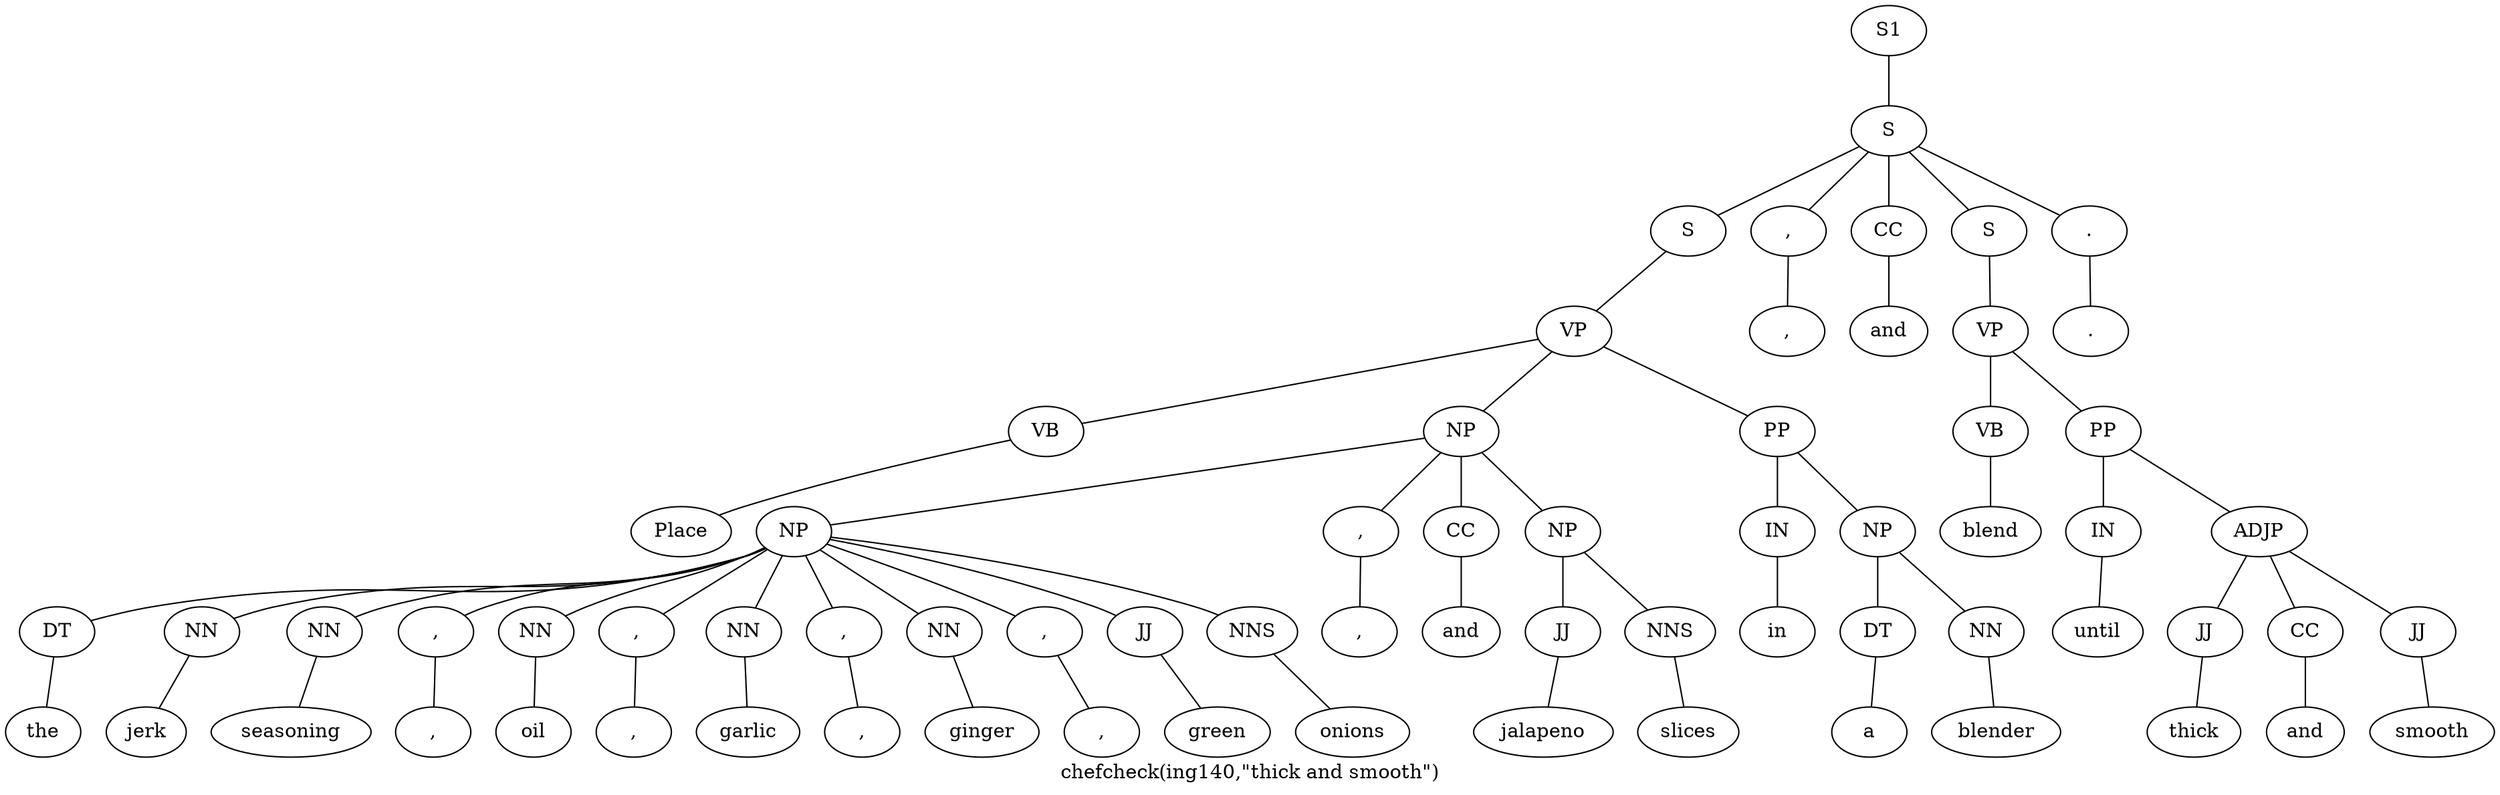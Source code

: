 graph SyntaxGraph {
	label = "chefcheck(ing140,\"thick and smooth\")";
	Node0 [label="S1"];
	Node1 [label="S"];
	Node2 [label="S"];
	Node3 [label="VP"];
	Node4 [label="VB"];
	Node5 [label="Place"];
	Node6 [label="NP"];
	Node7 [label="NP"];
	Node8 [label="DT"];
	Node9 [label="the"];
	Node10 [label="NN"];
	Node11 [label="jerk"];
	Node12 [label="NN"];
	Node13 [label="seasoning"];
	Node14 [label=","];
	Node15 [label=","];
	Node16 [label="NN"];
	Node17 [label="oil"];
	Node18 [label=","];
	Node19 [label=","];
	Node20 [label="NN"];
	Node21 [label="garlic"];
	Node22 [label=","];
	Node23 [label=","];
	Node24 [label="NN"];
	Node25 [label="ginger"];
	Node26 [label=","];
	Node27 [label=","];
	Node28 [label="JJ"];
	Node29 [label="green"];
	Node30 [label="NNS"];
	Node31 [label="onions"];
	Node32 [label=","];
	Node33 [label=","];
	Node34 [label="CC"];
	Node35 [label="and"];
	Node36 [label="NP"];
	Node37 [label="JJ"];
	Node38 [label="jalapeno"];
	Node39 [label="NNS"];
	Node40 [label="slices"];
	Node41 [label="PP"];
	Node42 [label="IN"];
	Node43 [label="in"];
	Node44 [label="NP"];
	Node45 [label="DT"];
	Node46 [label="a"];
	Node47 [label="NN"];
	Node48 [label="blender"];
	Node49 [label=","];
	Node50 [label=","];
	Node51 [label="CC"];
	Node52 [label="and"];
	Node53 [label="S"];
	Node54 [label="VP"];
	Node55 [label="VB"];
	Node56 [label="blend"];
	Node57 [label="PP"];
	Node58 [label="IN"];
	Node59 [label="until"];
	Node60 [label="ADJP"];
	Node61 [label="JJ"];
	Node62 [label="thick"];
	Node63 [label="CC"];
	Node64 [label="and"];
	Node65 [label="JJ"];
	Node66 [label="smooth"];
	Node67 [label="."];
	Node68 [label="."];

	Node0 -- Node1;
	Node1 -- Node2;
	Node1 -- Node49;
	Node1 -- Node51;
	Node1 -- Node53;
	Node1 -- Node67;
	Node2 -- Node3;
	Node3 -- Node4;
	Node3 -- Node6;
	Node3 -- Node41;
	Node4 -- Node5;
	Node6 -- Node7;
	Node6 -- Node32;
	Node6 -- Node34;
	Node6 -- Node36;
	Node7 -- Node8;
	Node7 -- Node10;
	Node7 -- Node12;
	Node7 -- Node14;
	Node7 -- Node16;
	Node7 -- Node18;
	Node7 -- Node20;
	Node7 -- Node22;
	Node7 -- Node24;
	Node7 -- Node26;
	Node7 -- Node28;
	Node7 -- Node30;
	Node8 -- Node9;
	Node10 -- Node11;
	Node12 -- Node13;
	Node14 -- Node15;
	Node16 -- Node17;
	Node18 -- Node19;
	Node20 -- Node21;
	Node22 -- Node23;
	Node24 -- Node25;
	Node26 -- Node27;
	Node28 -- Node29;
	Node30 -- Node31;
	Node32 -- Node33;
	Node34 -- Node35;
	Node36 -- Node37;
	Node36 -- Node39;
	Node37 -- Node38;
	Node39 -- Node40;
	Node41 -- Node42;
	Node41 -- Node44;
	Node42 -- Node43;
	Node44 -- Node45;
	Node44 -- Node47;
	Node45 -- Node46;
	Node47 -- Node48;
	Node49 -- Node50;
	Node51 -- Node52;
	Node53 -- Node54;
	Node54 -- Node55;
	Node54 -- Node57;
	Node55 -- Node56;
	Node57 -- Node58;
	Node57 -- Node60;
	Node58 -- Node59;
	Node60 -- Node61;
	Node60 -- Node63;
	Node60 -- Node65;
	Node61 -- Node62;
	Node63 -- Node64;
	Node65 -- Node66;
	Node67 -- Node68;
}